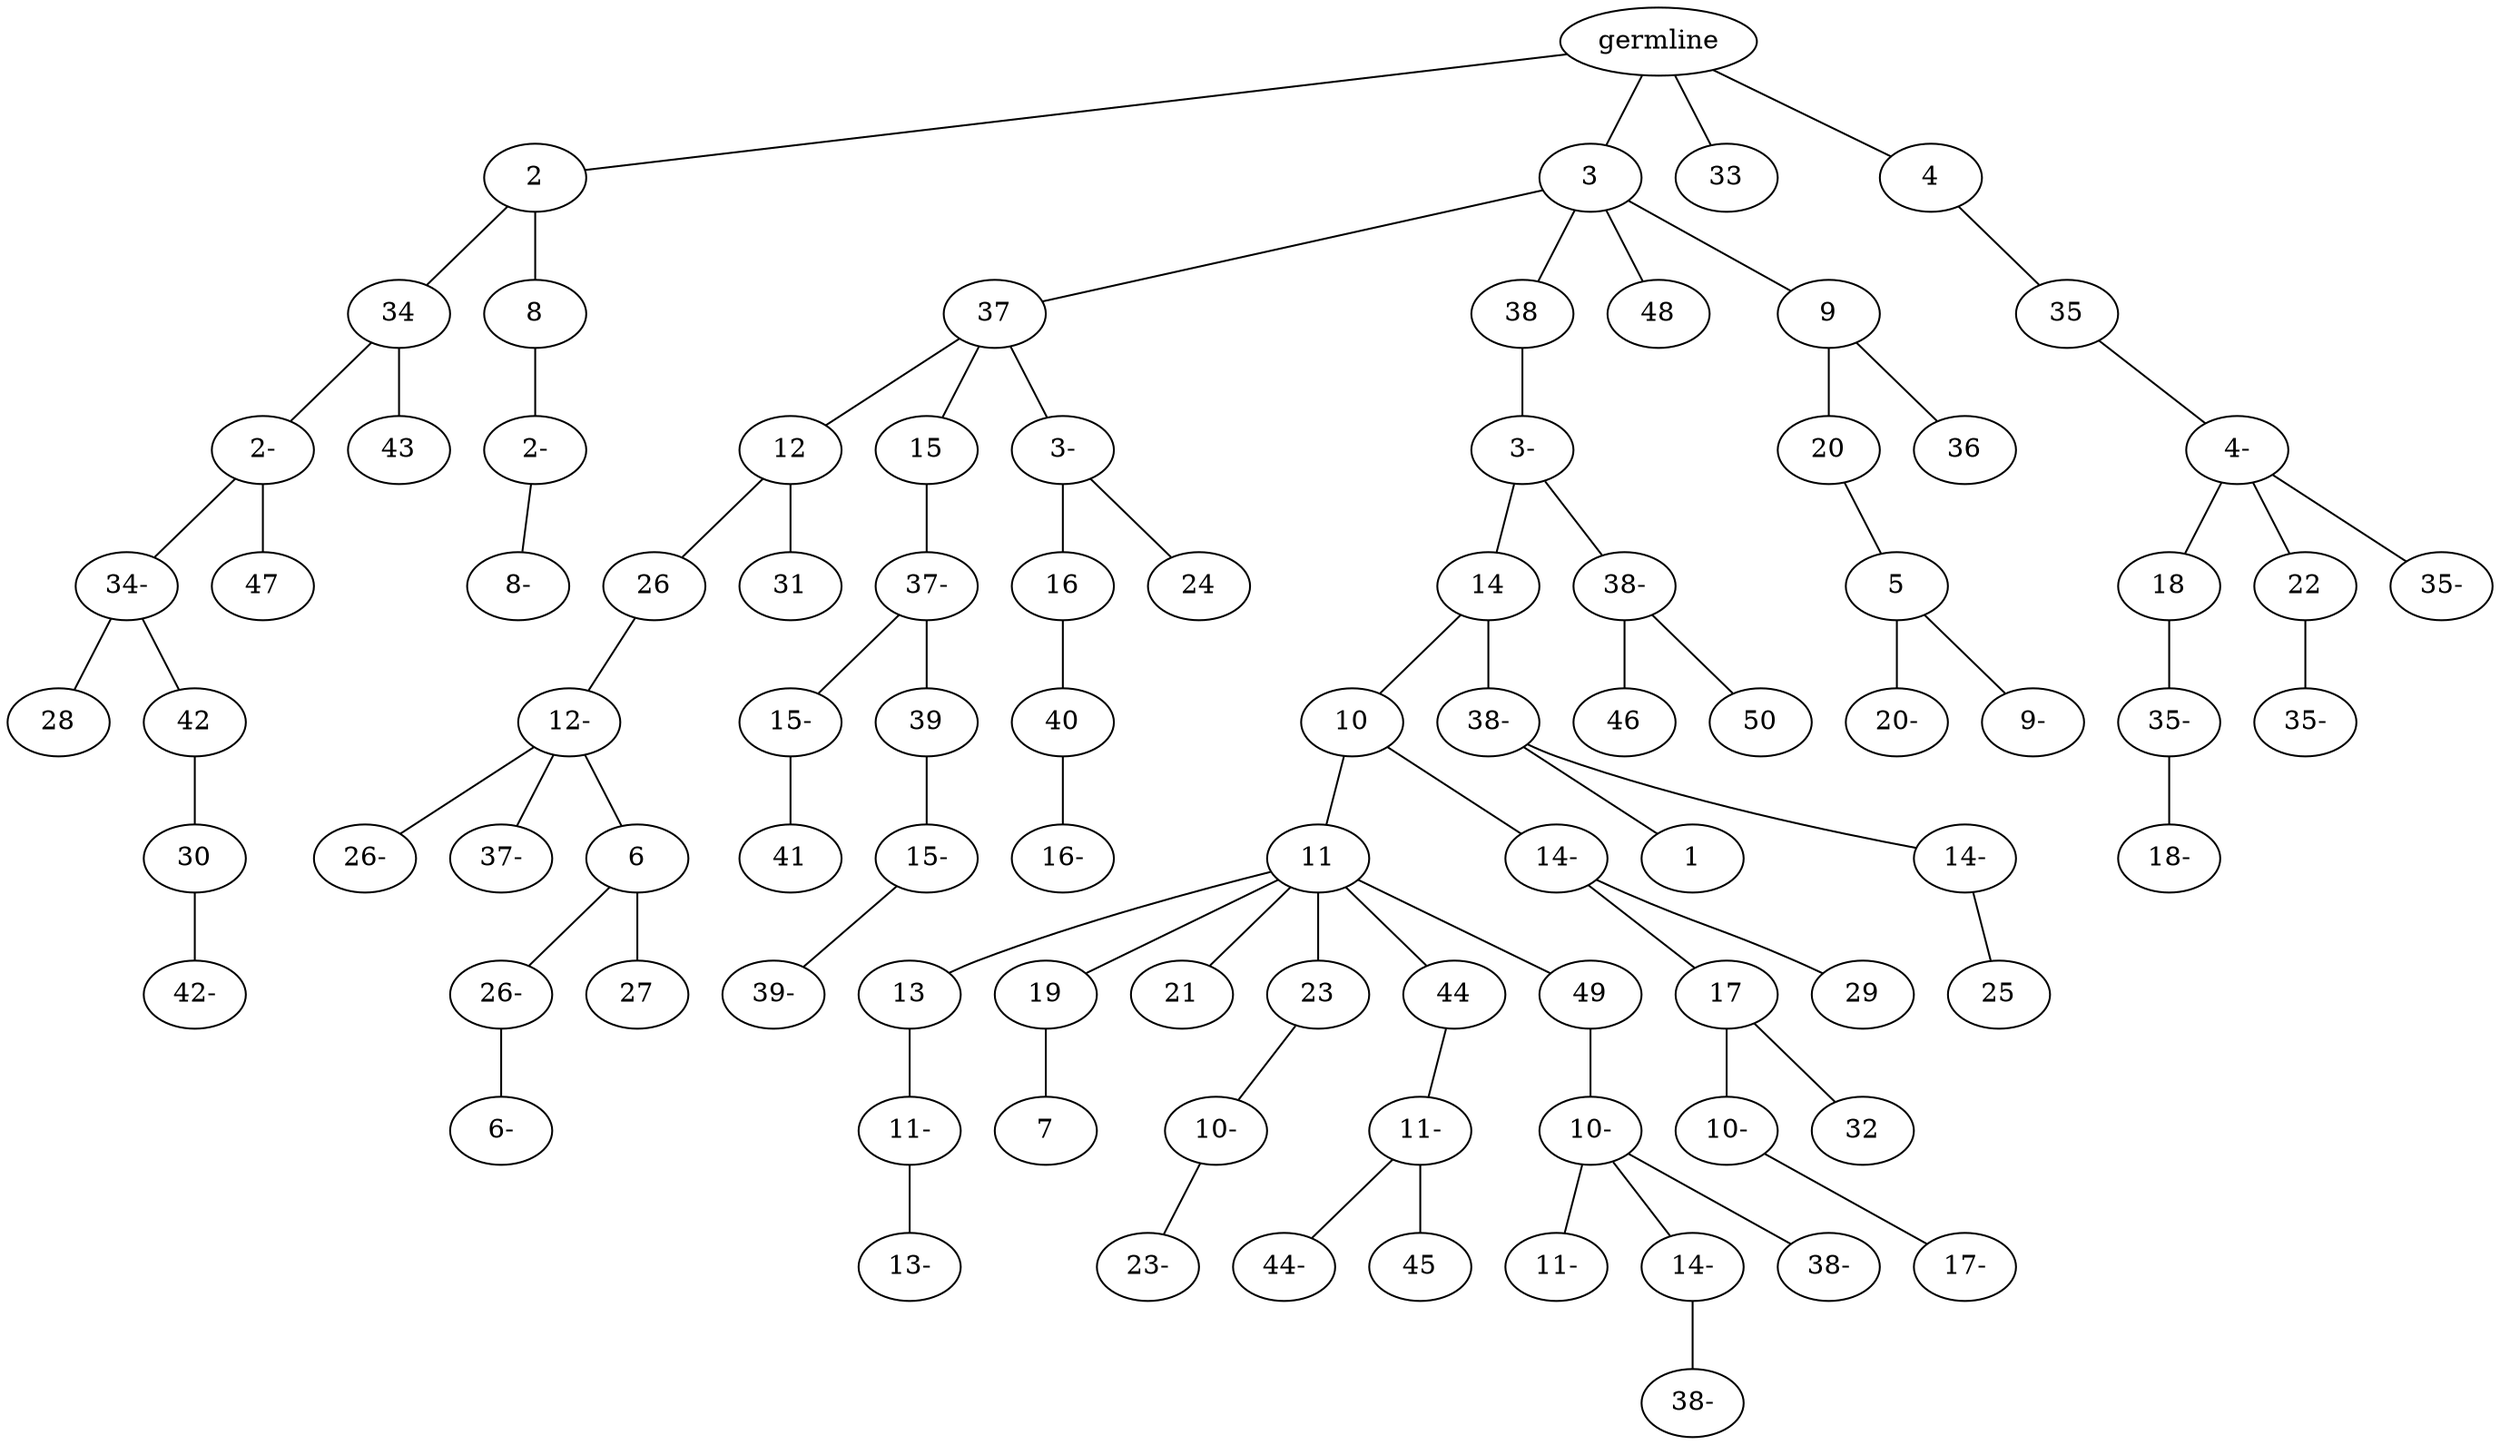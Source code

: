 graph tree {
    "139766849901952" [label="germline"];
    "139766850254592" [label="2"];
    "139766849733488" [label="34"];
    "139766849736080" [label="2-"];
    "139766849735168" [label="34-"];
    "139766849735600" [label="28"];
    "139766849735456" [label="42"];
    "139766849734736" [label="30"];
    "139766849734880" [label="42-"];
    "139766849733584" [label="47"];
    "139766849736560" [label="43"];
    "139766849735552" [label="8"];
    "139766849735984" [label="2-"];
    "139766849736608" [label="8-"];
    "139766849109392" [label="3"];
    "139766849733296" [label="37"];
    "139766849735264" [label="12"];
    "139766849735312" [label="26"];
    "139766849758736" [label="12-"];
    "139766849757632" [label="26-"];
    "139766849758880" [label="37-"];
    "139766849757248" [label="6"];
    "139766849760464" [label="26-"];
    "139766849757344" [label="6-"];
    "139766849759360" [label="27"];
    "139766849733392" [label="31"];
    "139766849733920" [label="15"];
    "139766849760416" [label="37-"];
    "139766849758112" [label="15-"];
    "139766849759456" [label="41"];
    "139766849759504" [label="39"];
    "139766849759984" [label="15-"];
    "139766849758928" [label="39-"];
    "139766849736272" [label="3-"];
    "139766849758304" [label="16"];
    "139766849759120" [label="40"];
    "139766849758640" [label="16-"];
    "139766849759552" [label="24"];
    "139766849736416" [label="38"];
    "139766849736464" [label="3-"];
    "139766849758208" [label="14"];
    "139766849160528" [label="10"];
    "139766849160480" [label="11"];
    "139766849161152" [label="13"];
    "139766849161392" [label="11-"];
    "139766849161776" [label="13-"];
    "139766849161056" [label="19"];
    "139766849162304" [label="7"];
    "139766849160720" [label="21"];
    "139766849161728" [label="23"];
    "139766849161104" [label="10-"];
    "139766849161584" [label="23-"];
    "139766849162592" [label="44"];
    "139766849162976" [label="11-"];
    "139766849162736" [label="44-"];
    "139766849162448" [label="45"];
    "139766849163024" [label="49"];
    "139766849163168" [label="10-"];
    "139766849162832" [label="11-"];
    "139766849162400" [label="14-"];
    "139766849537984" [label="38-"];
    "139766850017168" [label="38-"];
    "139766849159328" [label="14-"];
    "139766849162256" [label="17"];
    "139766849161968" [label="10-"];
    "139766849538320" [label="17-"];
    "139766849163120" [label="32"];
    "139766849162496" [label="29"];
    "139766849160192" [label="38-"];
    "139766849162784" [label="1"];
    "139766849160384" [label="14-"];
    "139766849536112" [label="25"];
    "139766849758592" [label="38-"];
    "139766849160816" [label="46"];
    "139766849160864" [label="50"];
    "139766849734592" [label="48"];
    "139766849735504" [label="9"];
    "139766849758352" [label="20"];
    "139766849162928" [label="5"];
    "139766849539232" [label="20-"];
    "139766849538992" [label="9-"];
    "139766849159424" [label="36"];
    "139766849700768" [label="33"];
    "139766849700000" [label="4"];
    "139766849162352" [label="35"];
    "139766849539664" [label="4-"];
    "139766849539040" [label="18"];
    "139766849539856" [label="35-"];
    "139766849538896" [label="18-"];
    "139766849538128" [label="22"];
    "139766849536640" [label="35-"];
    "139766849539472" [label="35-"];
    "139766849901952" -- "139766850254592";
    "139766849901952" -- "139766849109392";
    "139766849901952" -- "139766849700768";
    "139766849901952" -- "139766849700000";
    "139766850254592" -- "139766849733488";
    "139766850254592" -- "139766849735552";
    "139766849733488" -- "139766849736080";
    "139766849733488" -- "139766849736560";
    "139766849736080" -- "139766849735168";
    "139766849736080" -- "139766849733584";
    "139766849735168" -- "139766849735600";
    "139766849735168" -- "139766849735456";
    "139766849735456" -- "139766849734736";
    "139766849734736" -- "139766849734880";
    "139766849735552" -- "139766849735984";
    "139766849735984" -- "139766849736608";
    "139766849109392" -- "139766849733296";
    "139766849109392" -- "139766849736416";
    "139766849109392" -- "139766849734592";
    "139766849109392" -- "139766849735504";
    "139766849733296" -- "139766849735264";
    "139766849733296" -- "139766849733920";
    "139766849733296" -- "139766849736272";
    "139766849735264" -- "139766849735312";
    "139766849735264" -- "139766849733392";
    "139766849735312" -- "139766849758736";
    "139766849758736" -- "139766849757632";
    "139766849758736" -- "139766849758880";
    "139766849758736" -- "139766849757248";
    "139766849757248" -- "139766849760464";
    "139766849757248" -- "139766849759360";
    "139766849760464" -- "139766849757344";
    "139766849733920" -- "139766849760416";
    "139766849760416" -- "139766849758112";
    "139766849760416" -- "139766849759504";
    "139766849758112" -- "139766849759456";
    "139766849759504" -- "139766849759984";
    "139766849759984" -- "139766849758928";
    "139766849736272" -- "139766849758304";
    "139766849736272" -- "139766849759552";
    "139766849758304" -- "139766849759120";
    "139766849759120" -- "139766849758640";
    "139766849736416" -- "139766849736464";
    "139766849736464" -- "139766849758208";
    "139766849736464" -- "139766849758592";
    "139766849758208" -- "139766849160528";
    "139766849758208" -- "139766849160192";
    "139766849160528" -- "139766849160480";
    "139766849160528" -- "139766849159328";
    "139766849160480" -- "139766849161152";
    "139766849160480" -- "139766849161056";
    "139766849160480" -- "139766849160720";
    "139766849160480" -- "139766849161728";
    "139766849160480" -- "139766849162592";
    "139766849160480" -- "139766849163024";
    "139766849161152" -- "139766849161392";
    "139766849161392" -- "139766849161776";
    "139766849161056" -- "139766849162304";
    "139766849161728" -- "139766849161104";
    "139766849161104" -- "139766849161584";
    "139766849162592" -- "139766849162976";
    "139766849162976" -- "139766849162736";
    "139766849162976" -- "139766849162448";
    "139766849163024" -- "139766849163168";
    "139766849163168" -- "139766849162832";
    "139766849163168" -- "139766849162400";
    "139766849163168" -- "139766850017168";
    "139766849162400" -- "139766849537984";
    "139766849159328" -- "139766849162256";
    "139766849159328" -- "139766849162496";
    "139766849162256" -- "139766849161968";
    "139766849162256" -- "139766849163120";
    "139766849161968" -- "139766849538320";
    "139766849160192" -- "139766849162784";
    "139766849160192" -- "139766849160384";
    "139766849160384" -- "139766849536112";
    "139766849758592" -- "139766849160816";
    "139766849758592" -- "139766849160864";
    "139766849735504" -- "139766849758352";
    "139766849735504" -- "139766849159424";
    "139766849758352" -- "139766849162928";
    "139766849162928" -- "139766849539232";
    "139766849162928" -- "139766849538992";
    "139766849700000" -- "139766849162352";
    "139766849162352" -- "139766849539664";
    "139766849539664" -- "139766849539040";
    "139766849539664" -- "139766849538128";
    "139766849539664" -- "139766849539472";
    "139766849539040" -- "139766849539856";
    "139766849539856" -- "139766849538896";
    "139766849538128" -- "139766849536640";
}
